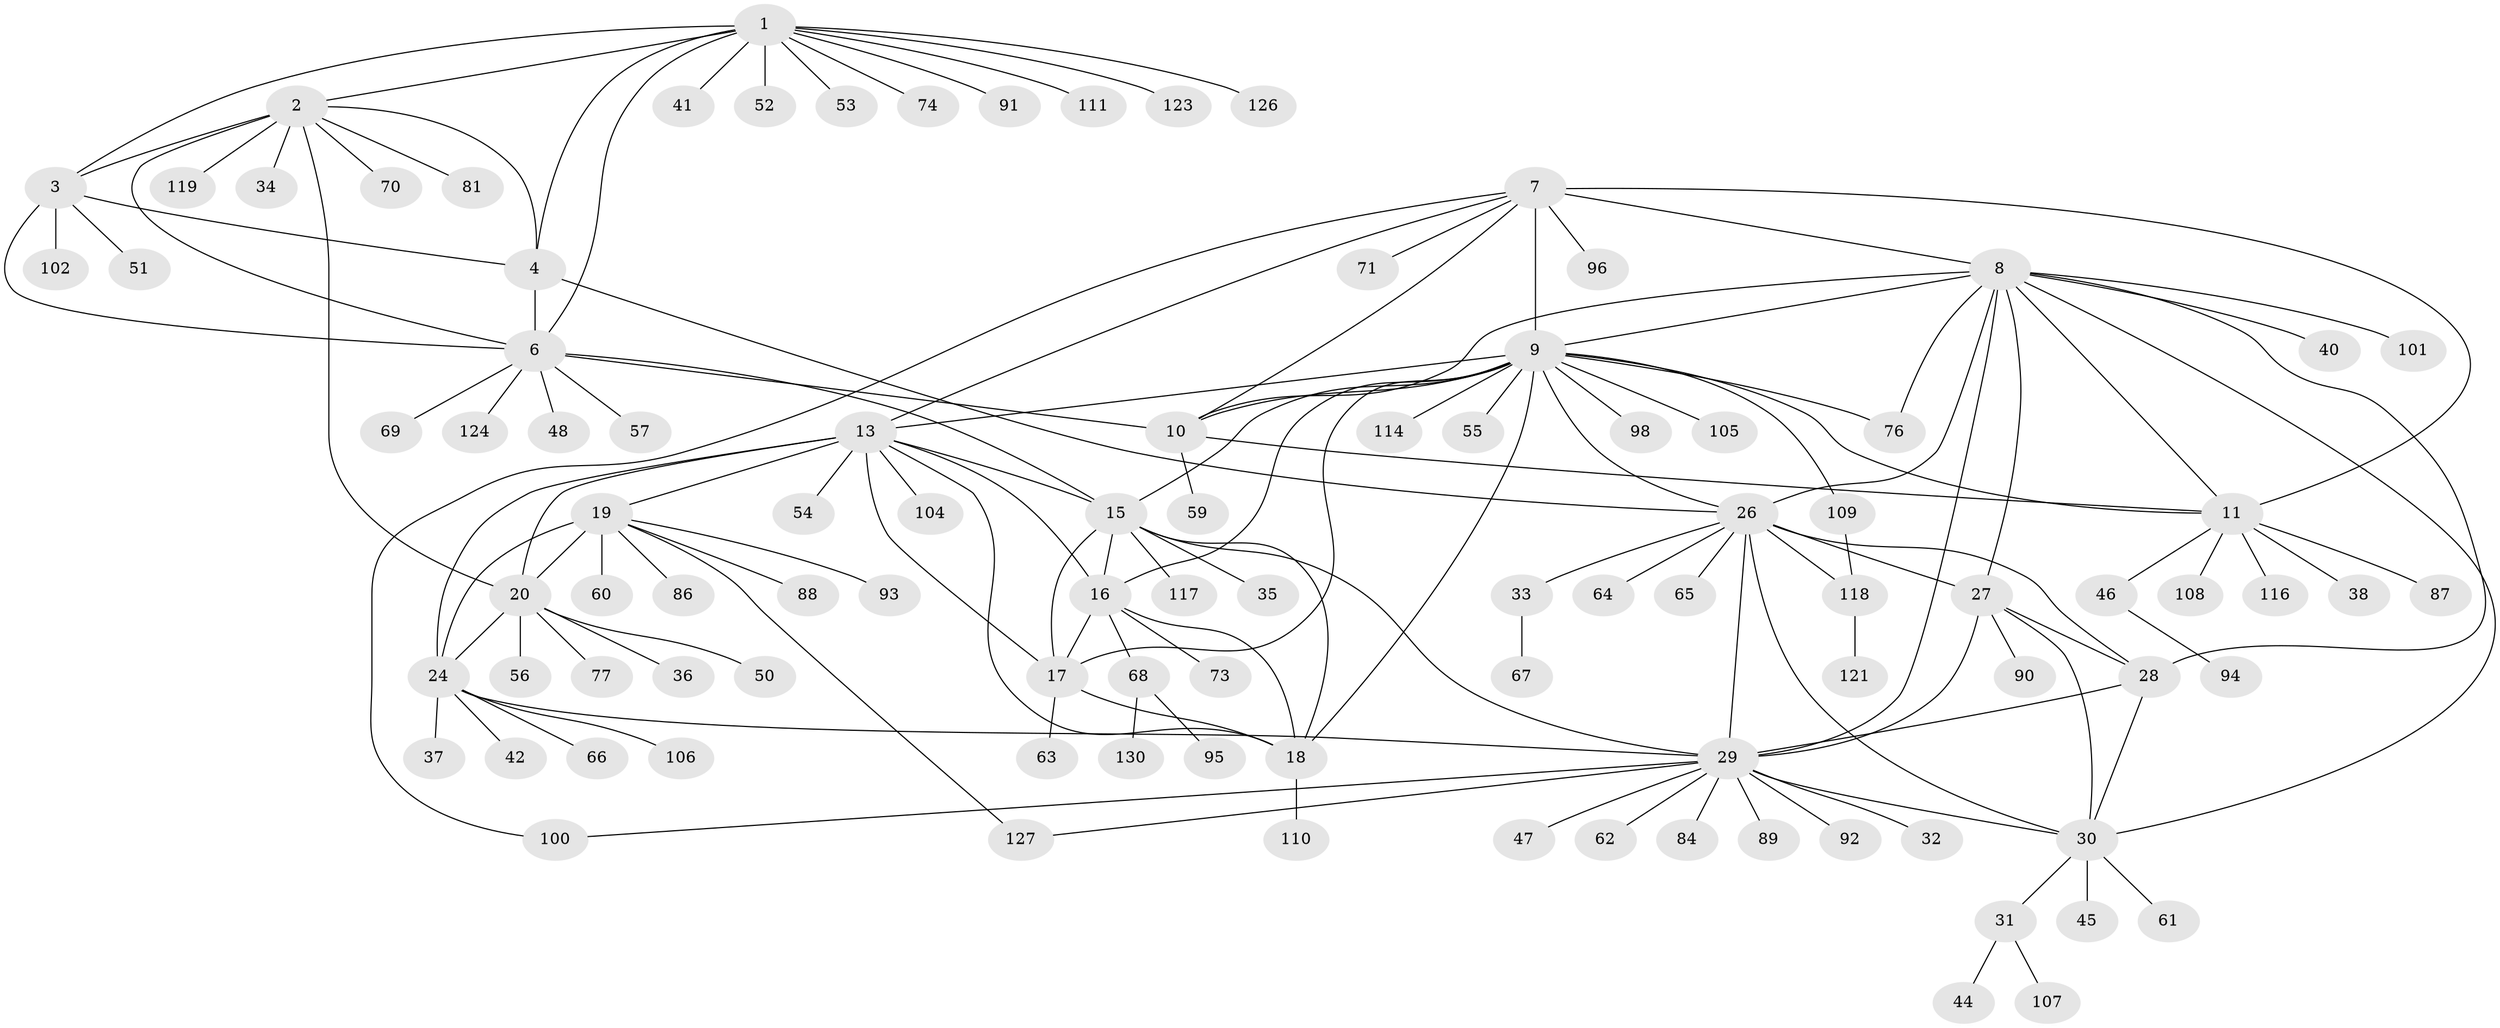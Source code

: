 // original degree distribution, {10: 0.023076923076923078, 11: 0.023076923076923078, 6: 0.046153846153846156, 7: 0.06923076923076923, 12: 0.015384615384615385, 9: 0.023076923076923078, 8: 0.023076923076923078, 14: 0.007692307692307693, 3: 0.038461538461538464, 1: 0.6076923076923076, 5: 0.007692307692307693, 2: 0.11538461538461539}
// Generated by graph-tools (version 1.1) at 2025/42/03/06/25 10:42:15]
// undirected, 100 vertices, 145 edges
graph export_dot {
graph [start="1"]
  node [color=gray90,style=filled];
  1 [super="+39"];
  2 [super="+49"];
  3 [super="+5"];
  4 [super="+99"];
  6 [super="+125"];
  7 [super="+12"];
  8 [super="+25"];
  9 [super="+14"];
  10;
  11 [super="+43"];
  13 [super="+23"];
  15 [super="+97"];
  16;
  17 [super="+120"];
  18;
  19 [super="+22"];
  20 [super="+21"];
  24 [super="+78"];
  26 [super="+103"];
  27;
  28 [super="+129"];
  29 [super="+83"];
  30 [super="+80"];
  31;
  32;
  33 [super="+79"];
  34;
  35;
  36;
  37;
  38;
  40;
  41 [super="+115"];
  42;
  44;
  45;
  46;
  47;
  48;
  50 [super="+58"];
  51;
  52;
  53;
  54 [super="+128"];
  55;
  56;
  57;
  59;
  60 [super="+85"];
  61;
  62;
  63;
  64 [super="+72"];
  65 [super="+75"];
  66;
  67;
  68 [super="+82"];
  69 [super="+113"];
  70;
  71;
  73 [super="+122"];
  74;
  76;
  77;
  81;
  84;
  86;
  87;
  88;
  89;
  90;
  91;
  92;
  93;
  94;
  95;
  96;
  98;
  100;
  101 [super="+112"];
  102;
  104;
  105;
  106;
  107;
  108;
  109;
  110;
  111;
  114;
  116;
  117;
  118;
  119;
  121;
  123;
  124;
  126;
  127;
  130;
  1 -- 2;
  1 -- 3 [weight=2];
  1 -- 4;
  1 -- 6;
  1 -- 41;
  1 -- 52;
  1 -- 53;
  1 -- 126;
  1 -- 91;
  1 -- 74;
  1 -- 123;
  1 -- 111;
  2 -- 3 [weight=2];
  2 -- 4;
  2 -- 6;
  2 -- 34;
  2 -- 70;
  2 -- 81;
  2 -- 119;
  2 -- 20;
  3 -- 4 [weight=2];
  3 -- 6 [weight=2];
  3 -- 102;
  3 -- 51;
  4 -- 6;
  4 -- 26;
  6 -- 10;
  6 -- 15;
  6 -- 48;
  6 -- 57;
  6 -- 69;
  6 -- 124;
  7 -- 8 [weight=2];
  7 -- 9 [weight=2];
  7 -- 10 [weight=2];
  7 -- 11 [weight=2];
  7 -- 100;
  7 -- 13;
  7 -- 96;
  7 -- 71;
  8 -- 9;
  8 -- 10;
  8 -- 11;
  8 -- 40;
  8 -- 101;
  8 -- 76;
  8 -- 26;
  8 -- 27;
  8 -- 28;
  8 -- 29;
  8 -- 30;
  9 -- 10;
  9 -- 11;
  9 -- 76;
  9 -- 98;
  9 -- 109;
  9 -- 105;
  9 -- 13;
  9 -- 15;
  9 -- 16;
  9 -- 17;
  9 -- 18;
  9 -- 114;
  9 -- 55;
  9 -- 26;
  10 -- 11;
  10 -- 59;
  11 -- 38;
  11 -- 46;
  11 -- 87;
  11 -- 108;
  11 -- 116;
  13 -- 15;
  13 -- 16;
  13 -- 17;
  13 -- 18;
  13 -- 54;
  13 -- 19 [weight=2];
  13 -- 20 [weight=2];
  13 -- 24;
  13 -- 104;
  15 -- 16;
  15 -- 17;
  15 -- 18;
  15 -- 35;
  15 -- 117;
  15 -- 29;
  16 -- 17;
  16 -- 18;
  16 -- 68;
  16 -- 73;
  17 -- 18;
  17 -- 63;
  18 -- 110;
  19 -- 20 [weight=4];
  19 -- 24 [weight=2];
  19 -- 86;
  19 -- 88;
  19 -- 93;
  19 -- 127;
  19 -- 60;
  20 -- 24 [weight=2];
  20 -- 36;
  20 -- 56;
  20 -- 50;
  20 -- 77;
  24 -- 29;
  24 -- 37;
  24 -- 42;
  24 -- 66;
  24 -- 106;
  26 -- 27;
  26 -- 28;
  26 -- 29;
  26 -- 30;
  26 -- 33;
  26 -- 64;
  26 -- 65;
  26 -- 118;
  27 -- 28;
  27 -- 29;
  27 -- 30;
  27 -- 90;
  28 -- 29;
  28 -- 30;
  29 -- 30;
  29 -- 32;
  29 -- 47;
  29 -- 62;
  29 -- 84;
  29 -- 89;
  29 -- 92;
  29 -- 127;
  29 -- 100;
  30 -- 31;
  30 -- 45;
  30 -- 61;
  31 -- 44;
  31 -- 107;
  33 -- 67;
  46 -- 94;
  68 -- 130;
  68 -- 95;
  109 -- 118;
  118 -- 121;
}
